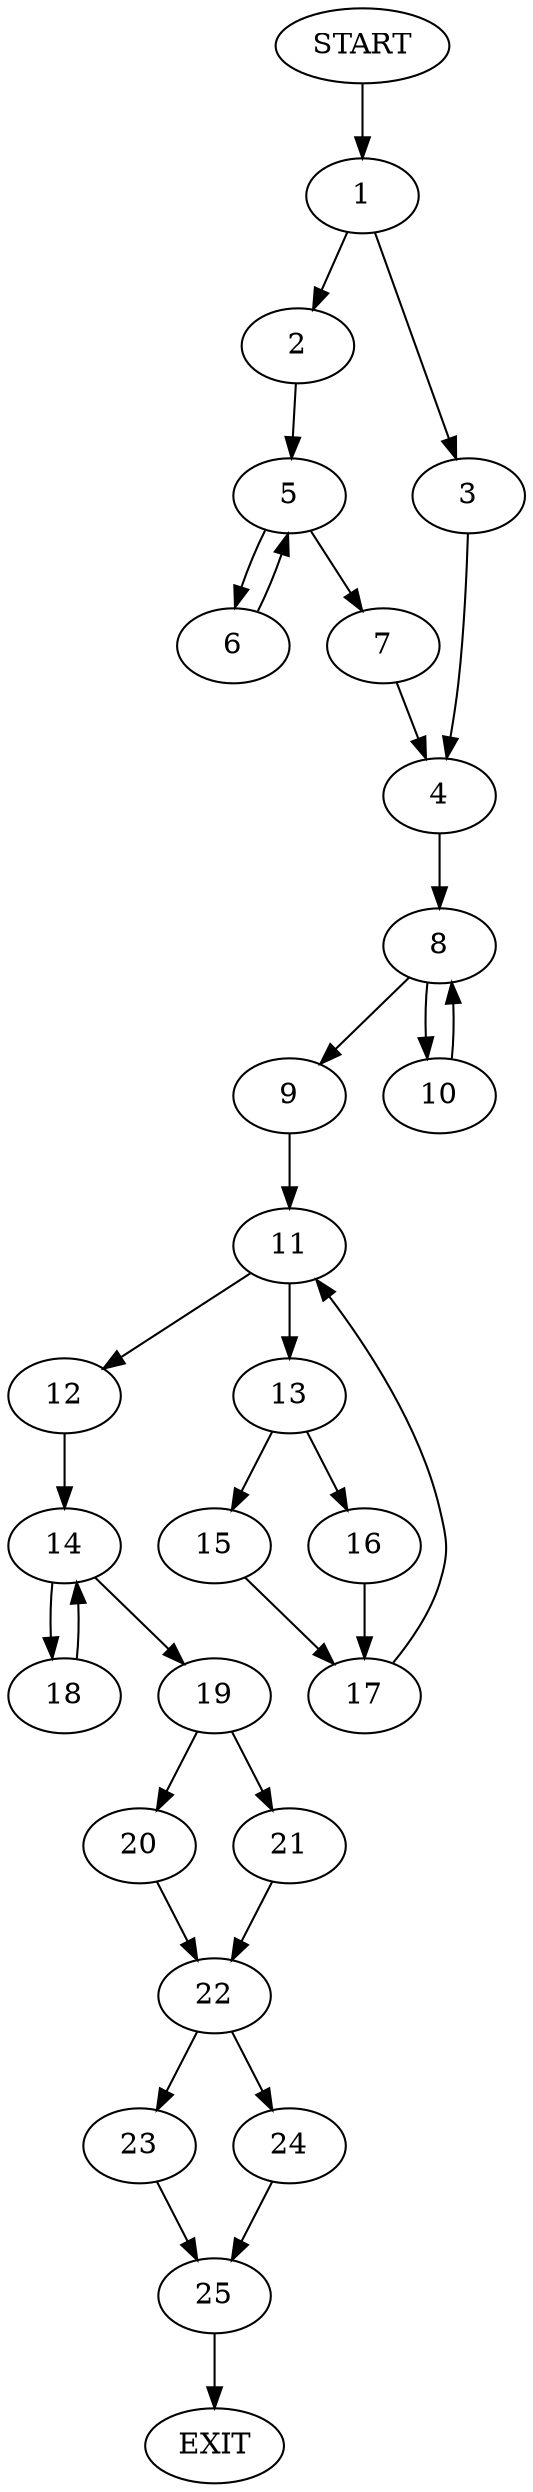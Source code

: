 digraph {
0 [label="START"]
26 [label="EXIT"]
0 -> 1
1 -> 2
1 -> 3
3 -> 4
2 -> 5
5 -> 6
5 -> 7
6 -> 5
7 -> 4
4 -> 8
8 -> 9
8 -> 10
10 -> 8
9 -> 11
11 -> 12
11 -> 13
12 -> 14
13 -> 15
13 -> 16
16 -> 17
15 -> 17
17 -> 11
14 -> 18
14 -> 19
18 -> 14
19 -> 20
19 -> 21
20 -> 22
21 -> 22
22 -> 23
22 -> 24
23 -> 25
24 -> 25
25 -> 26
}

